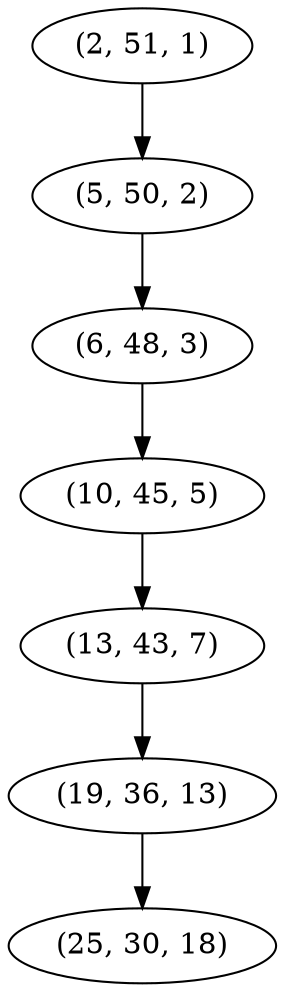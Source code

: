 digraph tree {
    "(2, 51, 1)";
    "(5, 50, 2)";
    "(6, 48, 3)";
    "(10, 45, 5)";
    "(13, 43, 7)";
    "(19, 36, 13)";
    "(25, 30, 18)";
    "(2, 51, 1)" -> "(5, 50, 2)";
    "(5, 50, 2)" -> "(6, 48, 3)";
    "(6, 48, 3)" -> "(10, 45, 5)";
    "(10, 45, 5)" -> "(13, 43, 7)";
    "(13, 43, 7)" -> "(19, 36, 13)";
    "(19, 36, 13)" -> "(25, 30, 18)";
}
